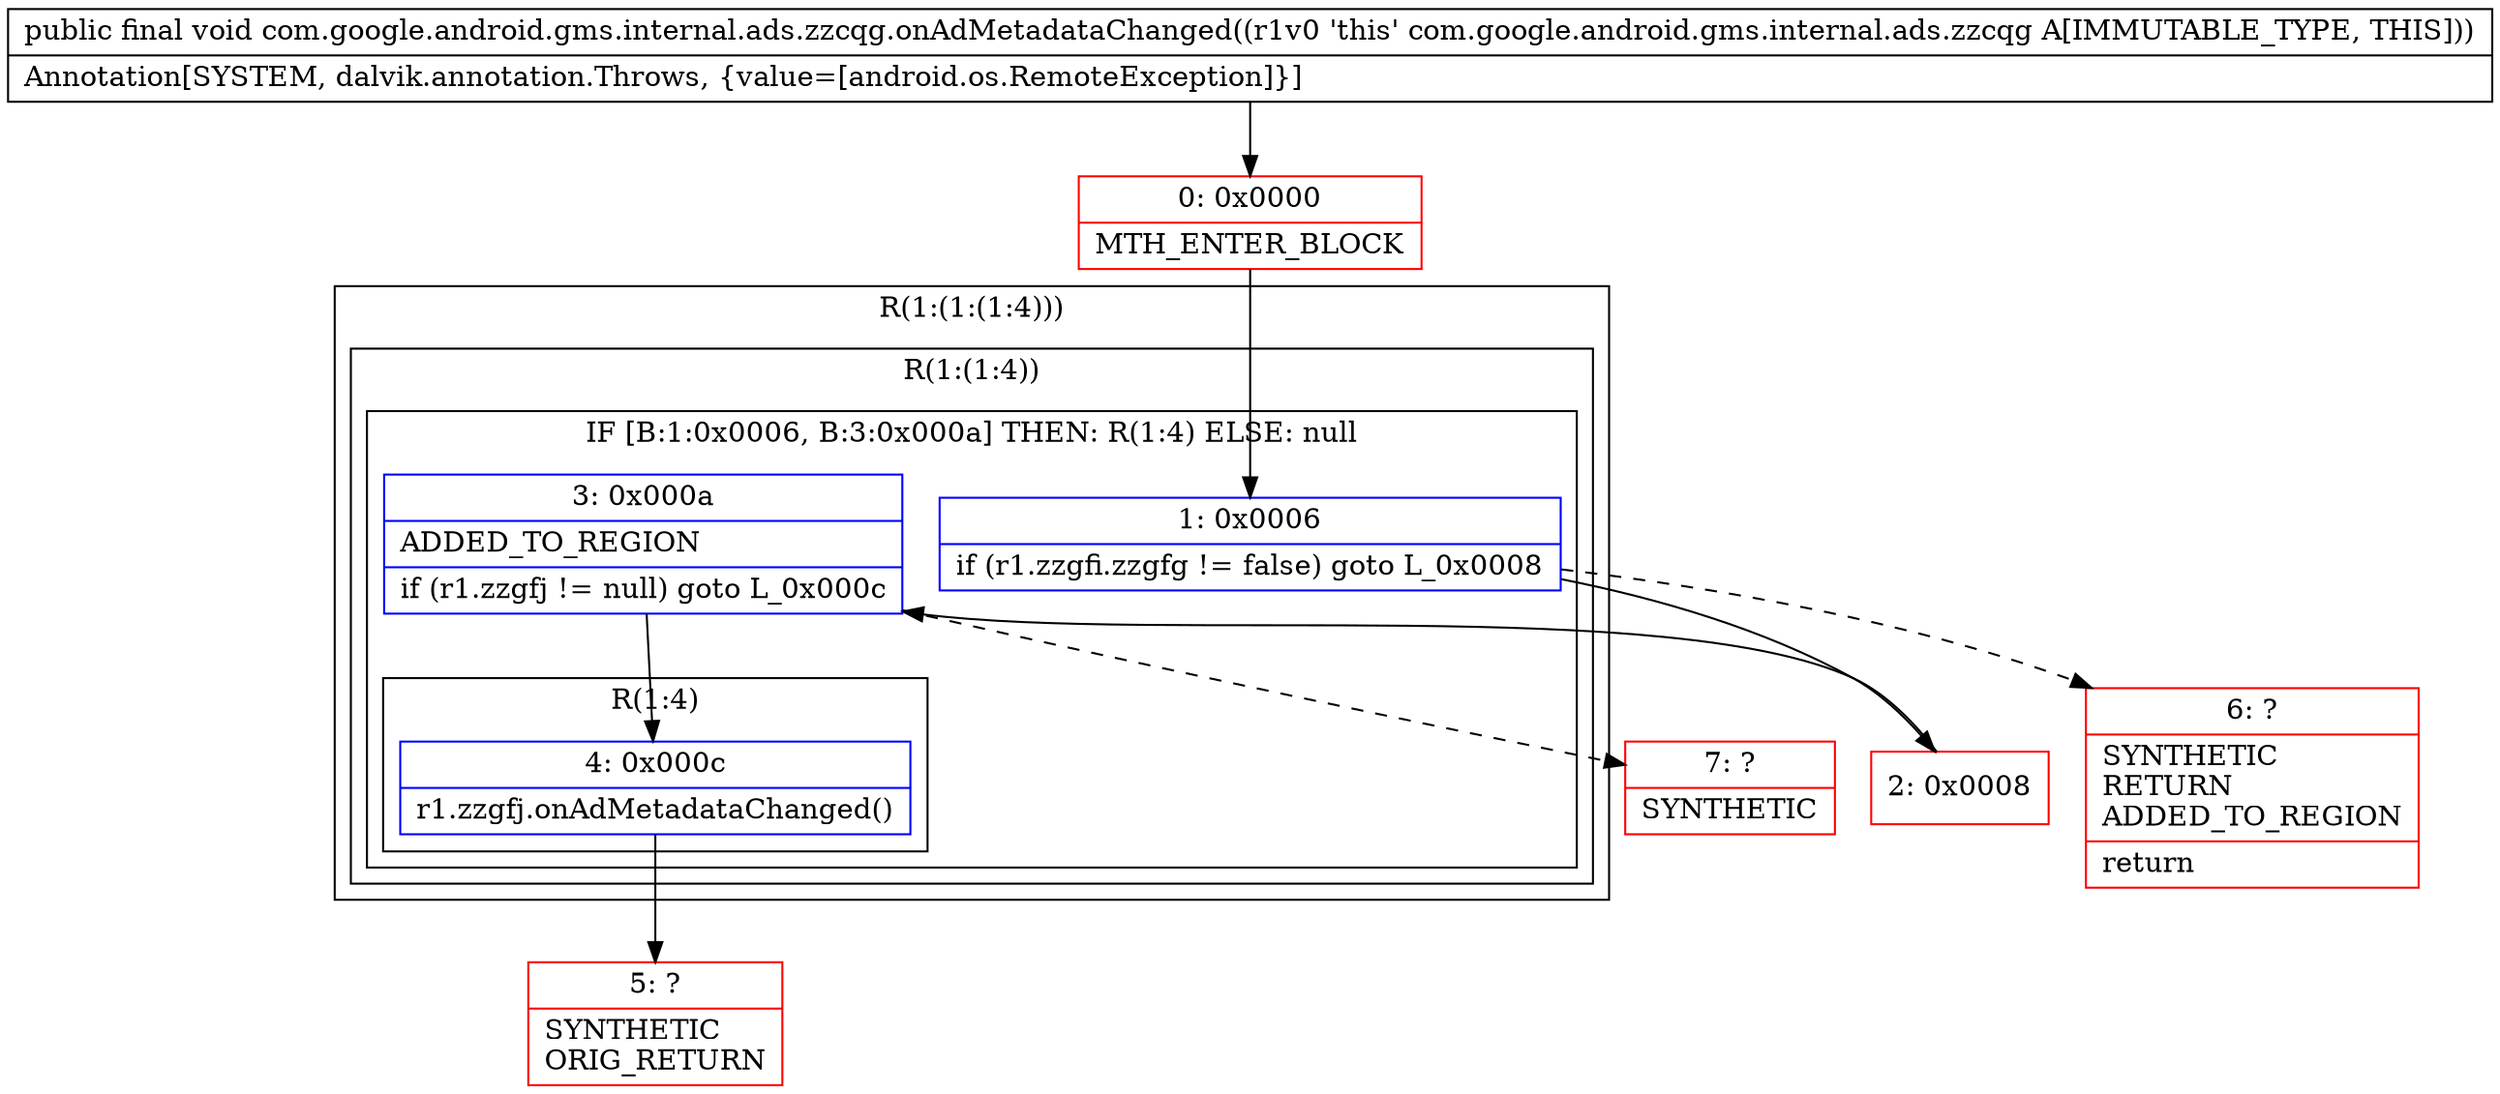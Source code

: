 digraph "CFG forcom.google.android.gms.internal.ads.zzcqg.onAdMetadataChanged()V" {
subgraph cluster_Region_2097429192 {
label = "R(1:(1:(1:4)))";
node [shape=record,color=blue];
subgraph cluster_Region_1799062606 {
label = "R(1:(1:4))";
node [shape=record,color=blue];
subgraph cluster_IfRegion_2067637796 {
label = "IF [B:1:0x0006, B:3:0x000a] THEN: R(1:4) ELSE: null";
node [shape=record,color=blue];
Node_1 [shape=record,label="{1\:\ 0x0006|if (r1.zzgfi.zzgfg != false) goto L_0x0008\l}"];
Node_3 [shape=record,label="{3\:\ 0x000a|ADDED_TO_REGION\l|if (r1.zzgfj != null) goto L_0x000c\l}"];
subgraph cluster_Region_1496234005 {
label = "R(1:4)";
node [shape=record,color=blue];
Node_4 [shape=record,label="{4\:\ 0x000c|r1.zzgfj.onAdMetadataChanged()\l}"];
}
}
}
}
Node_0 [shape=record,color=red,label="{0\:\ 0x0000|MTH_ENTER_BLOCK\l}"];
Node_2 [shape=record,color=red,label="{2\:\ 0x0008}"];
Node_5 [shape=record,color=red,label="{5\:\ ?|SYNTHETIC\lORIG_RETURN\l}"];
Node_6 [shape=record,color=red,label="{6\:\ ?|SYNTHETIC\lRETURN\lADDED_TO_REGION\l|return\l}"];
Node_7 [shape=record,color=red,label="{7\:\ ?|SYNTHETIC\l}"];
MethodNode[shape=record,label="{public final void com.google.android.gms.internal.ads.zzcqg.onAdMetadataChanged((r1v0 'this' com.google.android.gms.internal.ads.zzcqg A[IMMUTABLE_TYPE, THIS]))  | Annotation[SYSTEM, dalvik.annotation.Throws, \{value=[android.os.RemoteException]\}]\l}"];
MethodNode -> Node_0;
Node_1 -> Node_2;
Node_1 -> Node_6[style=dashed];
Node_3 -> Node_4;
Node_3 -> Node_7[style=dashed];
Node_4 -> Node_5;
Node_0 -> Node_1;
Node_2 -> Node_3;
}

